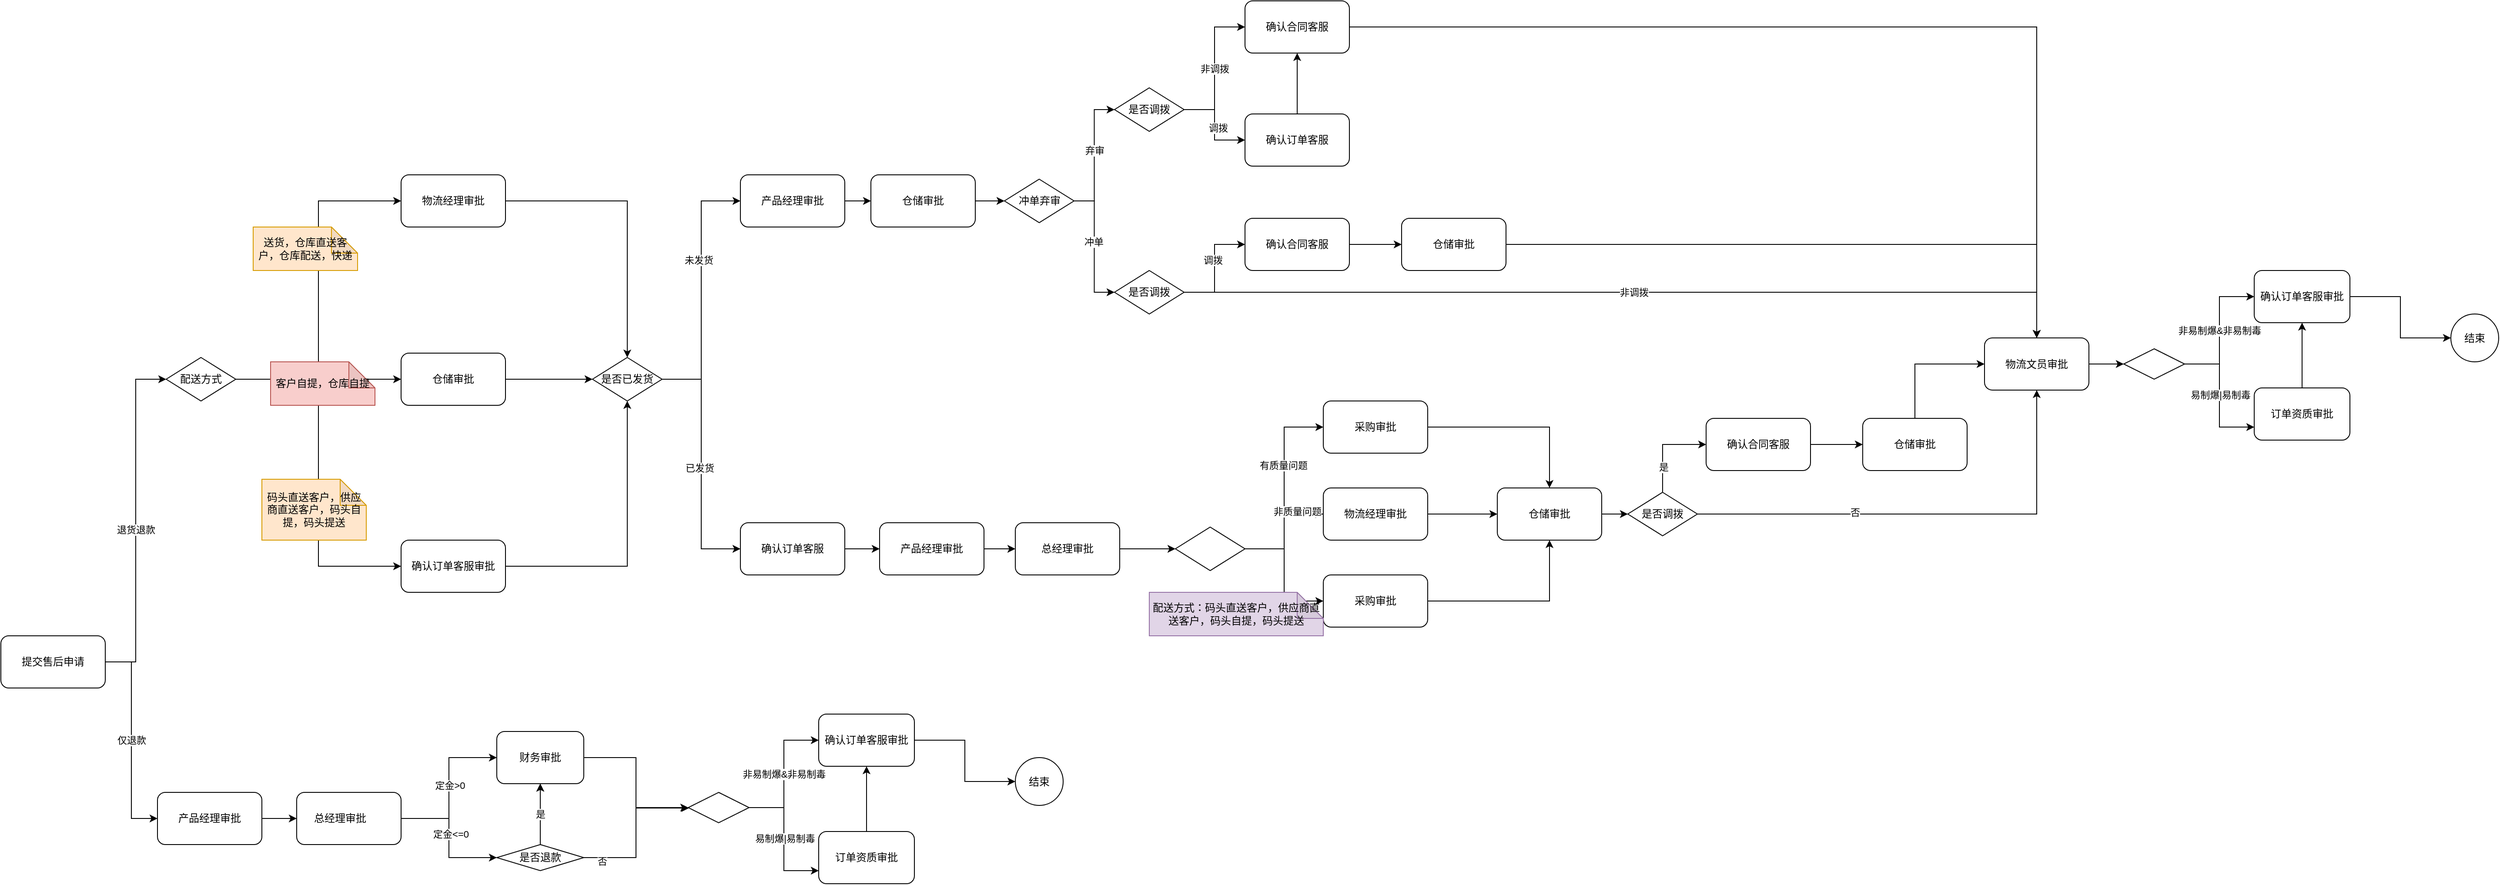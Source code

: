 <mxfile version="24.7.8">
  <diagram name="第 1 页" id="ebsa2EXDCjZcRZb4MNMn">
    <mxGraphModel dx="1434" dy="1933" grid="1" gridSize="10" guides="1" tooltips="1" connect="1" arrows="1" fold="1" page="1" pageScale="1" pageWidth="827" pageHeight="1169" math="0" shadow="0">
      <root>
        <mxCell id="0" />
        <mxCell id="1" parent="0" />
        <mxCell id="9g7Y25iKyqstJvRiSQhe-4" value="仅退款" style="edgeStyle=orthogonalEdgeStyle;rounded=0;orthogonalLoop=1;jettySize=auto;html=1;entryX=0;entryY=0.5;entryDx=0;entryDy=0;" edge="1" parent="1" source="9g7Y25iKyqstJvRiSQhe-1" target="9g7Y25iKyqstJvRiSQhe-2">
          <mxGeometry relative="1" as="geometry" />
        </mxCell>
        <mxCell id="9g7Y25iKyqstJvRiSQhe-31" style="edgeStyle=orthogonalEdgeStyle;rounded=0;orthogonalLoop=1;jettySize=auto;html=1;entryX=0;entryY=0.5;entryDx=0;entryDy=0;" edge="1" parent="1" source="9g7Y25iKyqstJvRiSQhe-1" target="9g7Y25iKyqstJvRiSQhe-30">
          <mxGeometry relative="1" as="geometry" />
        </mxCell>
        <mxCell id="9g7Y25iKyqstJvRiSQhe-32" value="退货退款" style="edgeLabel;html=1;align=center;verticalAlign=middle;resizable=0;points=[];" vertex="1" connectable="0" parent="9g7Y25iKyqstJvRiSQhe-31">
          <mxGeometry x="-0.054" relative="1" as="geometry">
            <mxPoint as="offset" />
          </mxGeometry>
        </mxCell>
        <mxCell id="9g7Y25iKyqstJvRiSQhe-1" value="提交售后申请" style="rounded=1;whiteSpace=wrap;html=1;" vertex="1" parent="1">
          <mxGeometry x="20" y="390" width="120" height="60" as="geometry" />
        </mxCell>
        <mxCell id="9g7Y25iKyqstJvRiSQhe-6" value="" style="edgeStyle=orthogonalEdgeStyle;rounded=0;orthogonalLoop=1;jettySize=auto;html=1;" edge="1" parent="1" source="9g7Y25iKyqstJvRiSQhe-2" target="9g7Y25iKyqstJvRiSQhe-5">
          <mxGeometry relative="1" as="geometry" />
        </mxCell>
        <mxCell id="9g7Y25iKyqstJvRiSQhe-2" value="产品经理审批" style="rounded=1;whiteSpace=wrap;html=1;" vertex="1" parent="1">
          <mxGeometry x="200" y="570" width="120" height="60" as="geometry" />
        </mxCell>
        <mxCell id="9g7Y25iKyqstJvRiSQhe-8" style="edgeStyle=orthogonalEdgeStyle;rounded=0;orthogonalLoop=1;jettySize=auto;html=1;entryX=0;entryY=0.5;entryDx=0;entryDy=0;" edge="1" parent="1" source="9g7Y25iKyqstJvRiSQhe-5" target="9g7Y25iKyqstJvRiSQhe-7">
          <mxGeometry relative="1" as="geometry" />
        </mxCell>
        <mxCell id="9g7Y25iKyqstJvRiSQhe-9" value="定金&amp;gt;0" style="edgeLabel;html=1;align=center;verticalAlign=middle;resizable=0;points=[];" vertex="1" connectable="0" parent="9g7Y25iKyqstJvRiSQhe-8">
          <mxGeometry x="0.033" y="-1" relative="1" as="geometry">
            <mxPoint as="offset" />
          </mxGeometry>
        </mxCell>
        <mxCell id="9g7Y25iKyqstJvRiSQhe-11" style="edgeStyle=orthogonalEdgeStyle;rounded=0;orthogonalLoop=1;jettySize=auto;html=1;entryX=0;entryY=0.5;entryDx=0;entryDy=0;" edge="1" parent="1" source="9g7Y25iKyqstJvRiSQhe-5" target="9g7Y25iKyqstJvRiSQhe-10">
          <mxGeometry relative="1" as="geometry" />
        </mxCell>
        <mxCell id="9g7Y25iKyqstJvRiSQhe-12" value="定金&amp;lt;=0" style="edgeLabel;html=1;align=center;verticalAlign=middle;resizable=0;points=[];" vertex="1" connectable="0" parent="9g7Y25iKyqstJvRiSQhe-11">
          <mxGeometry x="-0.058" y="2" relative="1" as="geometry">
            <mxPoint as="offset" />
          </mxGeometry>
        </mxCell>
        <mxCell id="9g7Y25iKyqstJvRiSQhe-5" value="总经理审批&lt;span style=&quot;white-space: pre;&quot;&gt;&#x9;&lt;/span&gt;" style="rounded=1;whiteSpace=wrap;html=1;" vertex="1" parent="1">
          <mxGeometry x="360" y="570" width="120" height="60" as="geometry" />
        </mxCell>
        <mxCell id="9g7Y25iKyqstJvRiSQhe-18" style="edgeStyle=orthogonalEdgeStyle;rounded=0;orthogonalLoop=1;jettySize=auto;html=1;" edge="1" parent="1" source="9g7Y25iKyqstJvRiSQhe-7" target="9g7Y25iKyqstJvRiSQhe-17">
          <mxGeometry relative="1" as="geometry">
            <Array as="points">
              <mxPoint x="750" y="530" />
              <mxPoint x="750" y="588" />
            </Array>
          </mxGeometry>
        </mxCell>
        <mxCell id="9g7Y25iKyqstJvRiSQhe-7" value="财务审批" style="rounded=1;whiteSpace=wrap;html=1;" vertex="1" parent="1">
          <mxGeometry x="590" y="500" width="100" height="60" as="geometry" />
        </mxCell>
        <mxCell id="9g7Y25iKyqstJvRiSQhe-13" style="edgeStyle=orthogonalEdgeStyle;rounded=0;orthogonalLoop=1;jettySize=auto;html=1;" edge="1" parent="1" source="9g7Y25iKyqstJvRiSQhe-10" target="9g7Y25iKyqstJvRiSQhe-7">
          <mxGeometry relative="1" as="geometry" />
        </mxCell>
        <mxCell id="9g7Y25iKyqstJvRiSQhe-15" value="" style="edgeStyle=orthogonalEdgeStyle;rounded=0;orthogonalLoop=1;jettySize=auto;html=1;" edge="1" parent="1" source="9g7Y25iKyqstJvRiSQhe-10" target="9g7Y25iKyqstJvRiSQhe-7">
          <mxGeometry relative="1" as="geometry" />
        </mxCell>
        <mxCell id="9g7Y25iKyqstJvRiSQhe-16" value="是" style="edgeLabel;html=1;align=center;verticalAlign=middle;resizable=0;points=[];" vertex="1" connectable="0" parent="9g7Y25iKyqstJvRiSQhe-15">
          <mxGeometry relative="1" as="geometry">
            <mxPoint as="offset" />
          </mxGeometry>
        </mxCell>
        <mxCell id="9g7Y25iKyqstJvRiSQhe-19" style="edgeStyle=orthogonalEdgeStyle;rounded=0;orthogonalLoop=1;jettySize=auto;html=1;entryX=0;entryY=0.5;entryDx=0;entryDy=0;" edge="1" parent="1" source="9g7Y25iKyqstJvRiSQhe-10" target="9g7Y25iKyqstJvRiSQhe-17">
          <mxGeometry relative="1" as="geometry" />
        </mxCell>
        <mxCell id="9g7Y25iKyqstJvRiSQhe-20" value="否" style="edgeLabel;html=1;align=center;verticalAlign=middle;resizable=0;points=[];" vertex="1" connectable="0" parent="9g7Y25iKyqstJvRiSQhe-19">
          <mxGeometry x="-0.764" y="-4" relative="1" as="geometry">
            <mxPoint as="offset" />
          </mxGeometry>
        </mxCell>
        <mxCell id="9g7Y25iKyqstJvRiSQhe-10" value="是否退款" style="rhombus;whiteSpace=wrap;html=1;" vertex="1" parent="1">
          <mxGeometry x="590" y="630" width="100" height="30" as="geometry" />
        </mxCell>
        <mxCell id="9g7Y25iKyqstJvRiSQhe-23" style="edgeStyle=orthogonalEdgeStyle;rounded=0;orthogonalLoop=1;jettySize=auto;html=1;entryX=0;entryY=0.5;entryDx=0;entryDy=0;" edge="1" parent="1" source="9g7Y25iKyqstJvRiSQhe-17" target="9g7Y25iKyqstJvRiSQhe-21">
          <mxGeometry relative="1" as="geometry" />
        </mxCell>
        <mxCell id="9g7Y25iKyqstJvRiSQhe-24" value="非易制爆&amp;amp;非易制毒" style="edgeLabel;html=1;align=center;verticalAlign=middle;resizable=0;points=[];" vertex="1" connectable="0" parent="9g7Y25iKyqstJvRiSQhe-23">
          <mxGeometry x="0.014" relative="1" as="geometry">
            <mxPoint y="1" as="offset" />
          </mxGeometry>
        </mxCell>
        <mxCell id="9g7Y25iKyqstJvRiSQhe-25" style="edgeStyle=orthogonalEdgeStyle;rounded=0;orthogonalLoop=1;jettySize=auto;html=1;entryX=0;entryY=0.75;entryDx=0;entryDy=0;" edge="1" parent="1" source="9g7Y25iKyqstJvRiSQhe-17" target="9g7Y25iKyqstJvRiSQhe-22">
          <mxGeometry relative="1" as="geometry" />
        </mxCell>
        <mxCell id="9g7Y25iKyqstJvRiSQhe-26" value="易制爆|易制毒" style="edgeLabel;html=1;align=center;verticalAlign=middle;resizable=0;points=[];" vertex="1" connectable="0" parent="9g7Y25iKyqstJvRiSQhe-25">
          <mxGeometry x="-0.01" y="1" relative="1" as="geometry">
            <mxPoint as="offset" />
          </mxGeometry>
        </mxCell>
        <mxCell id="9g7Y25iKyqstJvRiSQhe-17" value="" style="rhombus;whiteSpace=wrap;html=1;" vertex="1" parent="1">
          <mxGeometry x="810" y="570" width="70" height="35" as="geometry" />
        </mxCell>
        <mxCell id="9g7Y25iKyqstJvRiSQhe-29" value="" style="edgeStyle=orthogonalEdgeStyle;rounded=0;orthogonalLoop=1;jettySize=auto;html=1;" edge="1" parent="1" source="9g7Y25iKyqstJvRiSQhe-21" target="9g7Y25iKyqstJvRiSQhe-28">
          <mxGeometry relative="1" as="geometry" />
        </mxCell>
        <mxCell id="9g7Y25iKyqstJvRiSQhe-21" value="确认订单客服审批" style="rounded=1;whiteSpace=wrap;html=1;" vertex="1" parent="1">
          <mxGeometry x="960" y="480" width="110" height="60" as="geometry" />
        </mxCell>
        <mxCell id="9g7Y25iKyqstJvRiSQhe-27" value="" style="edgeStyle=orthogonalEdgeStyle;rounded=0;orthogonalLoop=1;jettySize=auto;html=1;" edge="1" parent="1" source="9g7Y25iKyqstJvRiSQhe-22" target="9g7Y25iKyqstJvRiSQhe-21">
          <mxGeometry relative="1" as="geometry" />
        </mxCell>
        <mxCell id="9g7Y25iKyqstJvRiSQhe-22" value="订单资质审批" style="rounded=1;whiteSpace=wrap;html=1;" vertex="1" parent="1">
          <mxGeometry x="960" y="615" width="110" height="60" as="geometry" />
        </mxCell>
        <mxCell id="9g7Y25iKyqstJvRiSQhe-28" value="结束" style="ellipse;whiteSpace=wrap;html=1;aspect=fixed;" vertex="1" parent="1">
          <mxGeometry x="1186" y="530" width="55" height="55" as="geometry" />
        </mxCell>
        <mxCell id="9g7Y25iKyqstJvRiSQhe-37" style="edgeStyle=orthogonalEdgeStyle;rounded=0;orthogonalLoop=1;jettySize=auto;html=1;" edge="1" parent="1" source="9g7Y25iKyqstJvRiSQhe-30" target="9g7Y25iKyqstJvRiSQhe-34">
          <mxGeometry relative="1" as="geometry" />
        </mxCell>
        <mxCell id="9g7Y25iKyqstJvRiSQhe-38" style="edgeStyle=orthogonalEdgeStyle;rounded=0;orthogonalLoop=1;jettySize=auto;html=1;entryX=0;entryY=0.5;entryDx=0;entryDy=0;" edge="1" parent="1" source="9g7Y25iKyqstJvRiSQhe-30" target="9g7Y25iKyqstJvRiSQhe-35">
          <mxGeometry relative="1" as="geometry" />
        </mxCell>
        <mxCell id="9g7Y25iKyqstJvRiSQhe-39" style="edgeStyle=orthogonalEdgeStyle;rounded=0;orthogonalLoop=1;jettySize=auto;html=1;entryX=0;entryY=0.5;entryDx=0;entryDy=0;" edge="1" parent="1" source="9g7Y25iKyqstJvRiSQhe-30" target="9g7Y25iKyqstJvRiSQhe-33">
          <mxGeometry relative="1" as="geometry" />
        </mxCell>
        <mxCell id="9g7Y25iKyqstJvRiSQhe-30" value="配送方式" style="rhombus;whiteSpace=wrap;html=1;" vertex="1" parent="1">
          <mxGeometry x="210" y="70" width="80" height="50" as="geometry" />
        </mxCell>
        <mxCell id="9g7Y25iKyqstJvRiSQhe-47" style="edgeStyle=orthogonalEdgeStyle;rounded=0;orthogonalLoop=1;jettySize=auto;html=1;" edge="1" parent="1" source="9g7Y25iKyqstJvRiSQhe-33" target="9g7Y25iKyqstJvRiSQhe-44">
          <mxGeometry relative="1" as="geometry" />
        </mxCell>
        <mxCell id="9g7Y25iKyqstJvRiSQhe-33" value="物流经理审批" style="rounded=1;whiteSpace=wrap;html=1;" vertex="1" parent="1">
          <mxGeometry x="480" y="-140" width="120" height="60" as="geometry" />
        </mxCell>
        <mxCell id="9g7Y25iKyqstJvRiSQhe-45" style="edgeStyle=orthogonalEdgeStyle;rounded=0;orthogonalLoop=1;jettySize=auto;html=1;" edge="1" parent="1" source="9g7Y25iKyqstJvRiSQhe-34" target="9g7Y25iKyqstJvRiSQhe-44">
          <mxGeometry relative="1" as="geometry" />
        </mxCell>
        <mxCell id="9g7Y25iKyqstJvRiSQhe-34" value="仓储审批" style="rounded=1;whiteSpace=wrap;html=1;" vertex="1" parent="1">
          <mxGeometry x="480" y="65" width="120" height="60" as="geometry" />
        </mxCell>
        <mxCell id="9g7Y25iKyqstJvRiSQhe-46" style="edgeStyle=orthogonalEdgeStyle;rounded=0;orthogonalLoop=1;jettySize=auto;html=1;" edge="1" parent="1" source="9g7Y25iKyqstJvRiSQhe-35" target="9g7Y25iKyqstJvRiSQhe-44">
          <mxGeometry relative="1" as="geometry" />
        </mxCell>
        <mxCell id="9g7Y25iKyqstJvRiSQhe-35" value="确认订单客服审批" style="rounded=1;whiteSpace=wrap;html=1;" vertex="1" parent="1">
          <mxGeometry x="480" y="280" width="120" height="60" as="geometry" />
        </mxCell>
        <mxCell id="9g7Y25iKyqstJvRiSQhe-40" value="送货，仓库直送客户，仓库配送，快递" style="shape=note;whiteSpace=wrap;html=1;backgroundOutline=1;darkOpacity=0.05;fillColor=#ffe6cc;strokeColor=#d79b00;" vertex="1" parent="1">
          <mxGeometry x="310" y="-80" width="120" height="50" as="geometry" />
        </mxCell>
        <mxCell id="9g7Y25iKyqstJvRiSQhe-41" value="客户自提，仓库自提" style="shape=note;whiteSpace=wrap;html=1;backgroundOutline=1;darkOpacity=0.05;fillColor=#f8cecc;strokeColor=#b85450;" vertex="1" parent="1">
          <mxGeometry x="330" y="75" width="120" height="50" as="geometry" />
        </mxCell>
        <mxCell id="9g7Y25iKyqstJvRiSQhe-43" value="码头直送客户，供应商直送客户，码头自提，码头提送" style="shape=note;whiteSpace=wrap;html=1;backgroundOutline=1;darkOpacity=0.05;fillColor=#ffe6cc;strokeColor=#d79b00;" vertex="1" parent="1">
          <mxGeometry x="320" y="210" width="120" height="70" as="geometry" />
        </mxCell>
        <mxCell id="9g7Y25iKyqstJvRiSQhe-49" style="edgeStyle=orthogonalEdgeStyle;rounded=0;orthogonalLoop=1;jettySize=auto;html=1;entryX=0;entryY=0.5;entryDx=0;entryDy=0;" edge="1" parent="1" source="9g7Y25iKyqstJvRiSQhe-44" target="9g7Y25iKyqstJvRiSQhe-48">
          <mxGeometry relative="1" as="geometry" />
        </mxCell>
        <mxCell id="9g7Y25iKyqstJvRiSQhe-50" value="未发货" style="edgeLabel;html=1;align=center;verticalAlign=middle;resizable=0;points=[];" vertex="1" connectable="0" parent="9g7Y25iKyqstJvRiSQhe-49">
          <mxGeometry x="0.234" y="3" relative="1" as="geometry">
            <mxPoint as="offset" />
          </mxGeometry>
        </mxCell>
        <mxCell id="9g7Y25iKyqstJvRiSQhe-90" style="edgeStyle=orthogonalEdgeStyle;rounded=0;orthogonalLoop=1;jettySize=auto;html=1;entryX=0;entryY=0.5;entryDx=0;entryDy=0;" edge="1" parent="1" source="9g7Y25iKyqstJvRiSQhe-44" target="9g7Y25iKyqstJvRiSQhe-89">
          <mxGeometry relative="1" as="geometry" />
        </mxCell>
        <mxCell id="9g7Y25iKyqstJvRiSQhe-91" value="已发货" style="edgeLabel;html=1;align=center;verticalAlign=middle;resizable=0;points=[];" vertex="1" connectable="0" parent="9g7Y25iKyqstJvRiSQhe-90">
          <mxGeometry x="0.032" y="-2" relative="1" as="geometry">
            <mxPoint as="offset" />
          </mxGeometry>
        </mxCell>
        <mxCell id="9g7Y25iKyqstJvRiSQhe-44" value="是否已发货" style="rhombus;whiteSpace=wrap;html=1;" vertex="1" parent="1">
          <mxGeometry x="700" y="70" width="80" height="50" as="geometry" />
        </mxCell>
        <mxCell id="9g7Y25iKyqstJvRiSQhe-52" value="" style="edgeStyle=orthogonalEdgeStyle;rounded=0;orthogonalLoop=1;jettySize=auto;html=1;" edge="1" parent="1" source="9g7Y25iKyqstJvRiSQhe-48" target="9g7Y25iKyqstJvRiSQhe-51">
          <mxGeometry relative="1" as="geometry" />
        </mxCell>
        <mxCell id="9g7Y25iKyqstJvRiSQhe-48" value="产品经理审批" style="rounded=1;whiteSpace=wrap;html=1;" vertex="1" parent="1">
          <mxGeometry x="870" y="-140" width="120" height="60" as="geometry" />
        </mxCell>
        <mxCell id="9g7Y25iKyqstJvRiSQhe-54" value="" style="edgeStyle=orthogonalEdgeStyle;rounded=0;orthogonalLoop=1;jettySize=auto;html=1;" edge="1" parent="1" source="9g7Y25iKyqstJvRiSQhe-51" target="9g7Y25iKyqstJvRiSQhe-53">
          <mxGeometry relative="1" as="geometry" />
        </mxCell>
        <mxCell id="9g7Y25iKyqstJvRiSQhe-51" value="仓储审批" style="rounded=1;whiteSpace=wrap;html=1;" vertex="1" parent="1">
          <mxGeometry x="1020" y="-140" width="120" height="60" as="geometry" />
        </mxCell>
        <mxCell id="9g7Y25iKyqstJvRiSQhe-59" style="edgeStyle=orthogonalEdgeStyle;rounded=0;orthogonalLoop=1;jettySize=auto;html=1;entryX=0;entryY=0.5;entryDx=0;entryDy=0;" edge="1" parent="1" source="9g7Y25iKyqstJvRiSQhe-53" target="9g7Y25iKyqstJvRiSQhe-56">
          <mxGeometry relative="1" as="geometry" />
        </mxCell>
        <mxCell id="9g7Y25iKyqstJvRiSQhe-60" value="弃审" style="edgeLabel;html=1;align=center;verticalAlign=middle;resizable=0;points=[];" vertex="1" connectable="0" parent="9g7Y25iKyqstJvRiSQhe-59">
          <mxGeometry x="0.082" relative="1" as="geometry">
            <mxPoint as="offset" />
          </mxGeometry>
        </mxCell>
        <mxCell id="9g7Y25iKyqstJvRiSQhe-61" style="edgeStyle=orthogonalEdgeStyle;rounded=0;orthogonalLoop=1;jettySize=auto;html=1;entryX=0;entryY=0.5;entryDx=0;entryDy=0;" edge="1" parent="1" source="9g7Y25iKyqstJvRiSQhe-53" target="9g7Y25iKyqstJvRiSQhe-57">
          <mxGeometry relative="1" as="geometry" />
        </mxCell>
        <mxCell id="9g7Y25iKyqstJvRiSQhe-62" value="冲单" style="edgeLabel;html=1;align=center;verticalAlign=middle;resizable=0;points=[];" vertex="1" connectable="0" parent="9g7Y25iKyqstJvRiSQhe-61">
          <mxGeometry x="-0.082" y="-1" relative="1" as="geometry">
            <mxPoint as="offset" />
          </mxGeometry>
        </mxCell>
        <mxCell id="9g7Y25iKyqstJvRiSQhe-53" value="冲单弃审" style="rhombus;whiteSpace=wrap;html=1;" vertex="1" parent="1">
          <mxGeometry x="1173.5" y="-135" width="80" height="50" as="geometry" />
        </mxCell>
        <mxCell id="9g7Y25iKyqstJvRiSQhe-64" value="非调拨" style="edgeStyle=orthogonalEdgeStyle;rounded=0;orthogonalLoop=1;jettySize=auto;html=1;entryX=0;entryY=0.5;entryDx=0;entryDy=0;" edge="1" parent="1" source="9g7Y25iKyqstJvRiSQhe-56" target="9g7Y25iKyqstJvRiSQhe-63">
          <mxGeometry relative="1" as="geometry" />
        </mxCell>
        <mxCell id="9g7Y25iKyqstJvRiSQhe-66" style="edgeStyle=orthogonalEdgeStyle;rounded=0;orthogonalLoop=1;jettySize=auto;html=1;entryX=0;entryY=0.5;entryDx=0;entryDy=0;" edge="1" parent="1" source="9g7Y25iKyqstJvRiSQhe-56" target="9g7Y25iKyqstJvRiSQhe-65">
          <mxGeometry relative="1" as="geometry" />
        </mxCell>
        <mxCell id="9g7Y25iKyqstJvRiSQhe-67" value="调拨" style="edgeLabel;html=1;align=center;verticalAlign=middle;resizable=0;points=[];" vertex="1" connectable="0" parent="9g7Y25iKyqstJvRiSQhe-66">
          <mxGeometry x="0.067" y="4" relative="1" as="geometry">
            <mxPoint as="offset" />
          </mxGeometry>
        </mxCell>
        <mxCell id="9g7Y25iKyqstJvRiSQhe-56" value="是否调拨" style="rhombus;whiteSpace=wrap;html=1;" vertex="1" parent="1">
          <mxGeometry x="1300" y="-240" width="80" height="50" as="geometry" />
        </mxCell>
        <mxCell id="9g7Y25iKyqstJvRiSQhe-71" style="edgeStyle=orthogonalEdgeStyle;rounded=0;orthogonalLoop=1;jettySize=auto;html=1;entryX=0;entryY=0.5;entryDx=0;entryDy=0;" edge="1" parent="1" source="9g7Y25iKyqstJvRiSQhe-57" target="9g7Y25iKyqstJvRiSQhe-69">
          <mxGeometry relative="1" as="geometry" />
        </mxCell>
        <mxCell id="9g7Y25iKyqstJvRiSQhe-72" value="调拨" style="edgeLabel;html=1;align=center;verticalAlign=middle;resizable=0;points=[];" vertex="1" connectable="0" parent="9g7Y25iKyqstJvRiSQhe-71">
          <mxGeometry x="0.152" y="2" relative="1" as="geometry">
            <mxPoint as="offset" />
          </mxGeometry>
        </mxCell>
        <mxCell id="9g7Y25iKyqstJvRiSQhe-77" value="非调拨" style="edgeStyle=orthogonalEdgeStyle;rounded=0;orthogonalLoop=1;jettySize=auto;html=1;" edge="1" parent="1" source="9g7Y25iKyqstJvRiSQhe-57" target="9g7Y25iKyqstJvRiSQhe-74">
          <mxGeometry relative="1" as="geometry" />
        </mxCell>
        <mxCell id="9g7Y25iKyqstJvRiSQhe-57" value="是否调拨" style="rhombus;whiteSpace=wrap;html=1;" vertex="1" parent="1">
          <mxGeometry x="1300" y="-30" width="80" height="50" as="geometry" />
        </mxCell>
        <mxCell id="9g7Y25iKyqstJvRiSQhe-75" style="edgeStyle=orthogonalEdgeStyle;rounded=0;orthogonalLoop=1;jettySize=auto;html=1;entryX=0.5;entryY=0;entryDx=0;entryDy=0;" edge="1" parent="1" source="9g7Y25iKyqstJvRiSQhe-63" target="9g7Y25iKyqstJvRiSQhe-74">
          <mxGeometry relative="1" as="geometry" />
        </mxCell>
        <mxCell id="9g7Y25iKyqstJvRiSQhe-63" value="确认合同客服" style="rounded=1;whiteSpace=wrap;html=1;" vertex="1" parent="1">
          <mxGeometry x="1450" y="-340" width="120" height="60" as="geometry" />
        </mxCell>
        <mxCell id="9g7Y25iKyqstJvRiSQhe-68" value="" style="edgeStyle=orthogonalEdgeStyle;rounded=0;orthogonalLoop=1;jettySize=auto;html=1;" edge="1" parent="1" source="9g7Y25iKyqstJvRiSQhe-65" target="9g7Y25iKyqstJvRiSQhe-63">
          <mxGeometry relative="1" as="geometry" />
        </mxCell>
        <mxCell id="9g7Y25iKyqstJvRiSQhe-65" value="确认订单客服" style="rounded=1;whiteSpace=wrap;html=1;" vertex="1" parent="1">
          <mxGeometry x="1450" y="-210" width="120" height="60" as="geometry" />
        </mxCell>
        <mxCell id="9g7Y25iKyqstJvRiSQhe-73" value="" style="edgeStyle=orthogonalEdgeStyle;rounded=0;orthogonalLoop=1;jettySize=auto;html=1;" edge="1" parent="1" source="9g7Y25iKyqstJvRiSQhe-69" target="9g7Y25iKyqstJvRiSQhe-70">
          <mxGeometry relative="1" as="geometry" />
        </mxCell>
        <mxCell id="9g7Y25iKyqstJvRiSQhe-69" value="确认合同客服" style="rounded=1;whiteSpace=wrap;html=1;" vertex="1" parent="1">
          <mxGeometry x="1450" y="-90" width="120" height="60" as="geometry" />
        </mxCell>
        <mxCell id="9g7Y25iKyqstJvRiSQhe-99" style="edgeStyle=orthogonalEdgeStyle;rounded=0;orthogonalLoop=1;jettySize=auto;html=1;entryX=0.5;entryY=0;entryDx=0;entryDy=0;" edge="1" parent="1" source="9g7Y25iKyqstJvRiSQhe-70" target="9g7Y25iKyqstJvRiSQhe-74">
          <mxGeometry relative="1" as="geometry" />
        </mxCell>
        <mxCell id="9g7Y25iKyqstJvRiSQhe-70" value="仓储审批" style="rounded=1;whiteSpace=wrap;html=1;" vertex="1" parent="1">
          <mxGeometry x="1630" y="-90" width="120" height="60" as="geometry" />
        </mxCell>
        <mxCell id="9g7Y25iKyqstJvRiSQhe-88" value="" style="edgeStyle=orthogonalEdgeStyle;rounded=0;orthogonalLoop=1;jettySize=auto;html=1;" edge="1" parent="1" source="9g7Y25iKyqstJvRiSQhe-74" target="9g7Y25iKyqstJvRiSQhe-82">
          <mxGeometry relative="1" as="geometry" />
        </mxCell>
        <mxCell id="9g7Y25iKyqstJvRiSQhe-74" value="物流文员审批" style="rounded=1;whiteSpace=wrap;html=1;" vertex="1" parent="1">
          <mxGeometry x="2300" y="47.5" width="120" height="60" as="geometry" />
        </mxCell>
        <mxCell id="9g7Y25iKyqstJvRiSQhe-78" style="edgeStyle=orthogonalEdgeStyle;rounded=0;orthogonalLoop=1;jettySize=auto;html=1;entryX=0;entryY=0.5;entryDx=0;entryDy=0;" edge="1" parent="1" source="9g7Y25iKyqstJvRiSQhe-82" target="9g7Y25iKyqstJvRiSQhe-84">
          <mxGeometry relative="1" as="geometry" />
        </mxCell>
        <mxCell id="9g7Y25iKyqstJvRiSQhe-79" value="非易制爆&amp;amp;非易制毒" style="edgeLabel;html=1;align=center;verticalAlign=middle;resizable=0;points=[];" vertex="1" connectable="0" parent="9g7Y25iKyqstJvRiSQhe-78">
          <mxGeometry x="0.014" relative="1" as="geometry">
            <mxPoint y="1" as="offset" />
          </mxGeometry>
        </mxCell>
        <mxCell id="9g7Y25iKyqstJvRiSQhe-80" style="edgeStyle=orthogonalEdgeStyle;rounded=0;orthogonalLoop=1;jettySize=auto;html=1;entryX=0;entryY=0.75;entryDx=0;entryDy=0;" edge="1" parent="1" source="9g7Y25iKyqstJvRiSQhe-82" target="9g7Y25iKyqstJvRiSQhe-86">
          <mxGeometry relative="1" as="geometry" />
        </mxCell>
        <mxCell id="9g7Y25iKyqstJvRiSQhe-81" value="易制爆|易制毒" style="edgeLabel;html=1;align=center;verticalAlign=middle;resizable=0;points=[];" vertex="1" connectable="0" parent="9g7Y25iKyqstJvRiSQhe-80">
          <mxGeometry x="-0.01" y="1" relative="1" as="geometry">
            <mxPoint as="offset" />
          </mxGeometry>
        </mxCell>
        <mxCell id="9g7Y25iKyqstJvRiSQhe-82" value="" style="rhombus;whiteSpace=wrap;html=1;" vertex="1" parent="1">
          <mxGeometry x="2460" y="60" width="70" height="35" as="geometry" />
        </mxCell>
        <mxCell id="9g7Y25iKyqstJvRiSQhe-83" value="" style="edgeStyle=orthogonalEdgeStyle;rounded=0;orthogonalLoop=1;jettySize=auto;html=1;" edge="1" parent="1" source="9g7Y25iKyqstJvRiSQhe-84" target="9g7Y25iKyqstJvRiSQhe-87">
          <mxGeometry relative="1" as="geometry" />
        </mxCell>
        <mxCell id="9g7Y25iKyqstJvRiSQhe-84" value="确认订单客服审批" style="rounded=1;whiteSpace=wrap;html=1;" vertex="1" parent="1">
          <mxGeometry x="2610" y="-30" width="110" height="60" as="geometry" />
        </mxCell>
        <mxCell id="9g7Y25iKyqstJvRiSQhe-85" value="" style="edgeStyle=orthogonalEdgeStyle;rounded=0;orthogonalLoop=1;jettySize=auto;html=1;" edge="1" parent="1" source="9g7Y25iKyqstJvRiSQhe-86" target="9g7Y25iKyqstJvRiSQhe-84">
          <mxGeometry relative="1" as="geometry" />
        </mxCell>
        <mxCell id="9g7Y25iKyqstJvRiSQhe-86" value="订单资质审批" style="rounded=1;whiteSpace=wrap;html=1;" vertex="1" parent="1">
          <mxGeometry x="2610" y="105" width="110" height="60" as="geometry" />
        </mxCell>
        <mxCell id="9g7Y25iKyqstJvRiSQhe-87" value="结束" style="ellipse;whiteSpace=wrap;html=1;aspect=fixed;" vertex="1" parent="1">
          <mxGeometry x="2836" y="20" width="55" height="55" as="geometry" />
        </mxCell>
        <mxCell id="9g7Y25iKyqstJvRiSQhe-94" value="" style="edgeStyle=orthogonalEdgeStyle;rounded=0;orthogonalLoop=1;jettySize=auto;html=1;" edge="1" parent="1" source="9g7Y25iKyqstJvRiSQhe-89" target="9g7Y25iKyqstJvRiSQhe-92">
          <mxGeometry relative="1" as="geometry" />
        </mxCell>
        <mxCell id="9g7Y25iKyqstJvRiSQhe-89" value="确认订单客服" style="rounded=1;whiteSpace=wrap;html=1;" vertex="1" parent="1">
          <mxGeometry x="870" y="260" width="120" height="60" as="geometry" />
        </mxCell>
        <mxCell id="9g7Y25iKyqstJvRiSQhe-95" value="" style="edgeStyle=orthogonalEdgeStyle;rounded=0;orthogonalLoop=1;jettySize=auto;html=1;" edge="1" parent="1" source="9g7Y25iKyqstJvRiSQhe-92" target="9g7Y25iKyqstJvRiSQhe-93">
          <mxGeometry relative="1" as="geometry" />
        </mxCell>
        <mxCell id="9g7Y25iKyqstJvRiSQhe-92" value="产品经理审批" style="rounded=1;whiteSpace=wrap;html=1;" vertex="1" parent="1">
          <mxGeometry x="1030" y="260" width="120" height="60" as="geometry" />
        </mxCell>
        <mxCell id="9g7Y25iKyqstJvRiSQhe-100" value="" style="edgeStyle=orthogonalEdgeStyle;rounded=0;orthogonalLoop=1;jettySize=auto;html=1;" edge="1" parent="1" source="9g7Y25iKyqstJvRiSQhe-93" target="9g7Y25iKyqstJvRiSQhe-98">
          <mxGeometry relative="1" as="geometry" />
        </mxCell>
        <mxCell id="9g7Y25iKyqstJvRiSQhe-93" value="总经理审批" style="rounded=1;whiteSpace=wrap;html=1;" vertex="1" parent="1">
          <mxGeometry x="1186" y="260" width="120" height="60" as="geometry" />
        </mxCell>
        <mxCell id="9g7Y25iKyqstJvRiSQhe-112" style="edgeStyle=orthogonalEdgeStyle;rounded=0;orthogonalLoop=1;jettySize=auto;html=1;entryX=0.5;entryY=0;entryDx=0;entryDy=0;" edge="1" parent="1" source="9g7Y25iKyqstJvRiSQhe-96" target="9g7Y25iKyqstJvRiSQhe-111">
          <mxGeometry relative="1" as="geometry" />
        </mxCell>
        <mxCell id="9g7Y25iKyqstJvRiSQhe-96" value="采购审批" style="rounded=1;whiteSpace=wrap;html=1;" vertex="1" parent="1">
          <mxGeometry x="1540" y="120" width="120" height="60" as="geometry" />
        </mxCell>
        <mxCell id="9g7Y25iKyqstJvRiSQhe-101" style="edgeStyle=orthogonalEdgeStyle;rounded=0;orthogonalLoop=1;jettySize=auto;html=1;entryX=0;entryY=0.5;entryDx=0;entryDy=0;" edge="1" parent="1" source="9g7Y25iKyqstJvRiSQhe-98" target="9g7Y25iKyqstJvRiSQhe-96">
          <mxGeometry relative="1" as="geometry" />
        </mxCell>
        <mxCell id="9g7Y25iKyqstJvRiSQhe-104" value="有质量问题" style="edgeLabel;html=1;align=center;verticalAlign=middle;resizable=0;points=[];" vertex="1" connectable="0" parent="9g7Y25iKyqstJvRiSQhe-101">
          <mxGeometry x="0.226" y="1" relative="1" as="geometry">
            <mxPoint as="offset" />
          </mxGeometry>
        </mxCell>
        <mxCell id="9g7Y25iKyqstJvRiSQhe-107" style="edgeStyle=orthogonalEdgeStyle;rounded=0;orthogonalLoop=1;jettySize=auto;html=1;entryX=0;entryY=0.5;entryDx=0;entryDy=0;" edge="1" parent="1" source="9g7Y25iKyqstJvRiSQhe-98" target="9g7Y25iKyqstJvRiSQhe-102">
          <mxGeometry relative="1" as="geometry" />
        </mxCell>
        <mxCell id="9g7Y25iKyqstJvRiSQhe-108" value="非质量问题" style="edgeLabel;html=1;align=center;verticalAlign=middle;resizable=0;points=[];" vertex="1" connectable="0" parent="9g7Y25iKyqstJvRiSQhe-107">
          <mxGeometry x="0.538" y="3" relative="1" as="geometry">
            <mxPoint as="offset" />
          </mxGeometry>
        </mxCell>
        <mxCell id="9g7Y25iKyqstJvRiSQhe-109" style="edgeStyle=orthogonalEdgeStyle;rounded=0;orthogonalLoop=1;jettySize=auto;html=1;entryX=0;entryY=0.5;entryDx=0;entryDy=0;" edge="1" parent="1" source="9g7Y25iKyqstJvRiSQhe-98" target="9g7Y25iKyqstJvRiSQhe-103">
          <mxGeometry relative="1" as="geometry" />
        </mxCell>
        <mxCell id="9g7Y25iKyqstJvRiSQhe-98" value="" style="rhombus;whiteSpace=wrap;html=1;" vertex="1" parent="1">
          <mxGeometry x="1370" y="265" width="80" height="50" as="geometry" />
        </mxCell>
        <mxCell id="9g7Y25iKyqstJvRiSQhe-114" value="" style="edgeStyle=orthogonalEdgeStyle;rounded=0;orthogonalLoop=1;jettySize=auto;html=1;" edge="1" parent="1" source="9g7Y25iKyqstJvRiSQhe-102" target="9g7Y25iKyqstJvRiSQhe-111">
          <mxGeometry relative="1" as="geometry" />
        </mxCell>
        <mxCell id="9g7Y25iKyqstJvRiSQhe-102" value="物流经理审批" style="rounded=1;whiteSpace=wrap;html=1;" vertex="1" parent="1">
          <mxGeometry x="1540" y="220" width="120" height="60" as="geometry" />
        </mxCell>
        <mxCell id="9g7Y25iKyqstJvRiSQhe-115" style="edgeStyle=orthogonalEdgeStyle;rounded=0;orthogonalLoop=1;jettySize=auto;html=1;" edge="1" parent="1" source="9g7Y25iKyqstJvRiSQhe-103" target="9g7Y25iKyqstJvRiSQhe-111">
          <mxGeometry relative="1" as="geometry" />
        </mxCell>
        <mxCell id="9g7Y25iKyqstJvRiSQhe-103" value="采购审批" style="rounded=1;whiteSpace=wrap;html=1;" vertex="1" parent="1">
          <mxGeometry x="1540" y="320" width="120" height="60" as="geometry" />
        </mxCell>
        <mxCell id="9g7Y25iKyqstJvRiSQhe-110" value="配送方式：码头直送客户，供应商直送客户，码头自提，码头提送" style="shape=note;whiteSpace=wrap;html=1;backgroundOutline=1;darkOpacity=0.05;fillColor=#e1d5e7;strokeColor=#9673a6;" vertex="1" parent="1">
          <mxGeometry x="1340" y="340" width="200" height="50" as="geometry" />
        </mxCell>
        <mxCell id="9g7Y25iKyqstJvRiSQhe-117" value="" style="edgeStyle=orthogonalEdgeStyle;rounded=0;orthogonalLoop=1;jettySize=auto;html=1;" edge="1" parent="1" source="9g7Y25iKyqstJvRiSQhe-111" target="9g7Y25iKyqstJvRiSQhe-116">
          <mxGeometry relative="1" as="geometry" />
        </mxCell>
        <mxCell id="9g7Y25iKyqstJvRiSQhe-111" value="仓储审批" style="rounded=1;whiteSpace=wrap;html=1;" vertex="1" parent="1">
          <mxGeometry x="1740" y="220" width="120" height="60" as="geometry" />
        </mxCell>
        <mxCell id="9g7Y25iKyqstJvRiSQhe-121" style="edgeStyle=orthogonalEdgeStyle;rounded=0;orthogonalLoop=1;jettySize=auto;html=1;entryX=0;entryY=0.5;entryDx=0;entryDy=0;" edge="1" parent="1" source="9g7Y25iKyqstJvRiSQhe-116" target="9g7Y25iKyqstJvRiSQhe-119">
          <mxGeometry relative="1" as="geometry">
            <Array as="points">
              <mxPoint x="1930" y="170" />
            </Array>
          </mxGeometry>
        </mxCell>
        <mxCell id="9g7Y25iKyqstJvRiSQhe-122" value="是" style="edgeLabel;html=1;align=center;verticalAlign=middle;resizable=0;points=[];" vertex="1" connectable="0" parent="9g7Y25iKyqstJvRiSQhe-121">
          <mxGeometry x="-0.448" y="-1" relative="1" as="geometry">
            <mxPoint as="offset" />
          </mxGeometry>
        </mxCell>
        <mxCell id="9g7Y25iKyqstJvRiSQhe-123" style="edgeStyle=orthogonalEdgeStyle;rounded=0;orthogonalLoop=1;jettySize=auto;html=1;entryX=0.5;entryY=1;entryDx=0;entryDy=0;" edge="1" parent="1" source="9g7Y25iKyqstJvRiSQhe-116" target="9g7Y25iKyqstJvRiSQhe-74">
          <mxGeometry relative="1" as="geometry" />
        </mxCell>
        <mxCell id="9g7Y25iKyqstJvRiSQhe-124" value="否" style="edgeLabel;html=1;align=center;verticalAlign=middle;resizable=0;points=[];" vertex="1" connectable="0" parent="9g7Y25iKyqstJvRiSQhe-123">
          <mxGeometry x="-0.32" y="2" relative="1" as="geometry">
            <mxPoint as="offset" />
          </mxGeometry>
        </mxCell>
        <mxCell id="9g7Y25iKyqstJvRiSQhe-116" value="是否调拨" style="rhombus;whiteSpace=wrap;html=1;" vertex="1" parent="1">
          <mxGeometry x="1890" y="225" width="80" height="50" as="geometry" />
        </mxCell>
        <mxCell id="9g7Y25iKyqstJvRiSQhe-118" value="" style="edgeStyle=orthogonalEdgeStyle;rounded=0;orthogonalLoop=1;jettySize=auto;html=1;" edge="1" parent="1" source="9g7Y25iKyqstJvRiSQhe-119" target="9g7Y25iKyqstJvRiSQhe-120">
          <mxGeometry relative="1" as="geometry" />
        </mxCell>
        <mxCell id="9g7Y25iKyqstJvRiSQhe-119" value="确认合同客服" style="rounded=1;whiteSpace=wrap;html=1;" vertex="1" parent="1">
          <mxGeometry x="1980" y="140" width="120" height="60" as="geometry" />
        </mxCell>
        <mxCell id="9g7Y25iKyqstJvRiSQhe-125" style="edgeStyle=orthogonalEdgeStyle;rounded=0;orthogonalLoop=1;jettySize=auto;html=1;entryX=0;entryY=0.5;entryDx=0;entryDy=0;" edge="1" parent="1" source="9g7Y25iKyqstJvRiSQhe-120" target="9g7Y25iKyqstJvRiSQhe-74">
          <mxGeometry relative="1" as="geometry">
            <Array as="points">
              <mxPoint x="2220" y="78" />
            </Array>
          </mxGeometry>
        </mxCell>
        <mxCell id="9g7Y25iKyqstJvRiSQhe-120" value="仓储审批" style="rounded=1;whiteSpace=wrap;html=1;" vertex="1" parent="1">
          <mxGeometry x="2160" y="140" width="120" height="60" as="geometry" />
        </mxCell>
      </root>
    </mxGraphModel>
  </diagram>
</mxfile>
